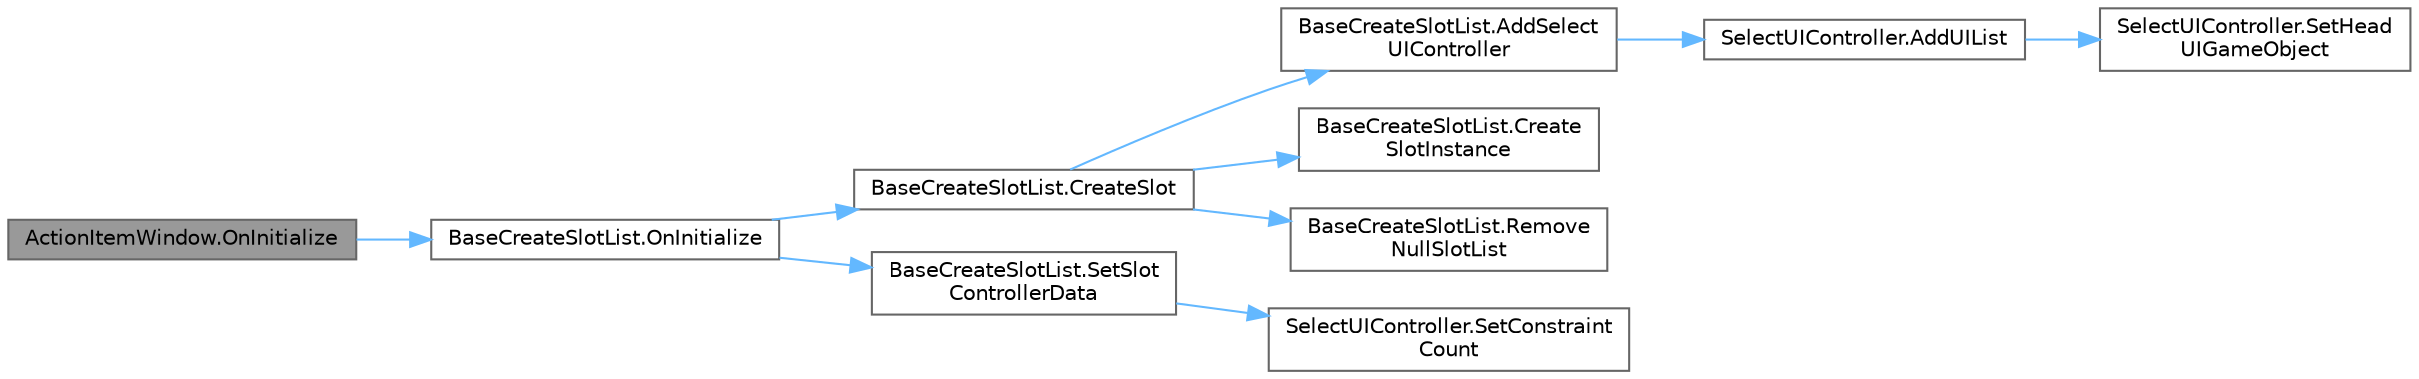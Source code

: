 digraph "ActionItemWindow.OnInitialize"
{
 // LATEX_PDF_SIZE
  bgcolor="transparent";
  edge [fontname=Helvetica,fontsize=10,labelfontname=Helvetica,labelfontsize=10];
  node [fontname=Helvetica,fontsize=10,shape=box,height=0.2,width=0.4];
  rankdir="LR";
  Node1 [id="Node000001",label="ActionItemWindow.OnInitialize",height=0.2,width=0.4,color="gray40", fillcolor="grey60", style="filled", fontcolor="black",tooltip=" "];
  Node1 -> Node2 [id="edge10_Node000001_Node000002",color="steelblue1",style="solid",tooltip=" "];
  Node2 [id="Node000002",label="BaseCreateSlotList.OnInitialize",height=0.2,width=0.4,color="grey40", fillcolor="white", style="filled",URL="$class_base_create_slot_list.html#a6059aef6a5971425788c7080bca5a4b6",tooltip=" "];
  Node2 -> Node3 [id="edge11_Node000002_Node000003",color="steelblue1",style="solid",tooltip=" "];
  Node3 [id="Node000003",label="BaseCreateSlotList.CreateSlot",height=0.2,width=0.4,color="grey40", fillcolor="white", style="filled",URL="$class_base_create_slot_list.html#a1050fa09f7705d5e74fa66f14594368b",tooltip=" "];
  Node3 -> Node4 [id="edge12_Node000003_Node000004",color="steelblue1",style="solid",tooltip=" "];
  Node4 [id="Node000004",label="BaseCreateSlotList.AddSelect\lUIController",height=0.2,width=0.4,color="grey40", fillcolor="white", style="filled",URL="$class_base_create_slot_list.html#af0e4277f7a78c8cd9e63f9c98d5dd527",tooltip=" "];
  Node4 -> Node5 [id="edge13_Node000004_Node000005",color="steelblue1",style="solid",tooltip=" "];
  Node5 [id="Node000005",label="SelectUIController.AddUIList",height=0.2,width=0.4,color="grey40", fillcolor="white", style="filled",URL="$class_select_u_i_controller.html#af7ff95f16260b0d5d1bc1d6a7d310bdc",tooltip="作成したスロットリストに追加する"];
  Node5 -> Node6 [id="edge14_Node000005_Node000006",color="steelblue1",style="solid",tooltip=" "];
  Node6 [id="Node000006",label="SelectUIController.SetHead\lUIGameObject",height=0.2,width=0.4,color="grey40", fillcolor="white", style="filled",URL="$class_select_u_i_controller.html#a184fef57f010ec540df0384faaba8f1a",tooltip=" "];
  Node3 -> Node7 [id="edge15_Node000003_Node000007",color="steelblue1",style="solid",tooltip=" "];
  Node7 [id="Node000007",label="BaseCreateSlotList.Create\lSlotInstance",height=0.2,width=0.4,color="grey40", fillcolor="white", style="filled",URL="$class_base_create_slot_list.html#a51b06cac02cad5cb1ecba94d423d7f41",tooltip=" "];
  Node3 -> Node8 [id="edge16_Node000003_Node000008",color="steelblue1",style="solid",tooltip=" "];
  Node8 [id="Node000008",label="BaseCreateSlotList.Remove\lNullSlotList",height=0.2,width=0.4,color="grey40", fillcolor="white", style="filled",URL="$class_base_create_slot_list.html#a693cdbf1d249c8dd8319c2c080098cd0",tooltip=" "];
  Node2 -> Node9 [id="edge17_Node000002_Node000009",color="steelblue1",style="solid",tooltip=" "];
  Node9 [id="Node000009",label="BaseCreateSlotList.SetSlot\lControllerData",height=0.2,width=0.4,color="grey40", fillcolor="white", style="filled",URL="$class_base_create_slot_list.html#a3bfb22d0750245b5080d7ceac45082f2",tooltip=" "];
  Node9 -> Node10 [id="edge18_Node000009_Node000010",color="steelblue1",style="solid",tooltip=" "];
  Node10 [id="Node000010",label="SelectUIController.SetConstraint\lCount",height=0.2,width=0.4,color="grey40", fillcolor="white", style="filled",URL="$class_select_u_i_controller.html#a119c0124ff3ba0634e2566ecd2eedf40",tooltip=" "];
}
